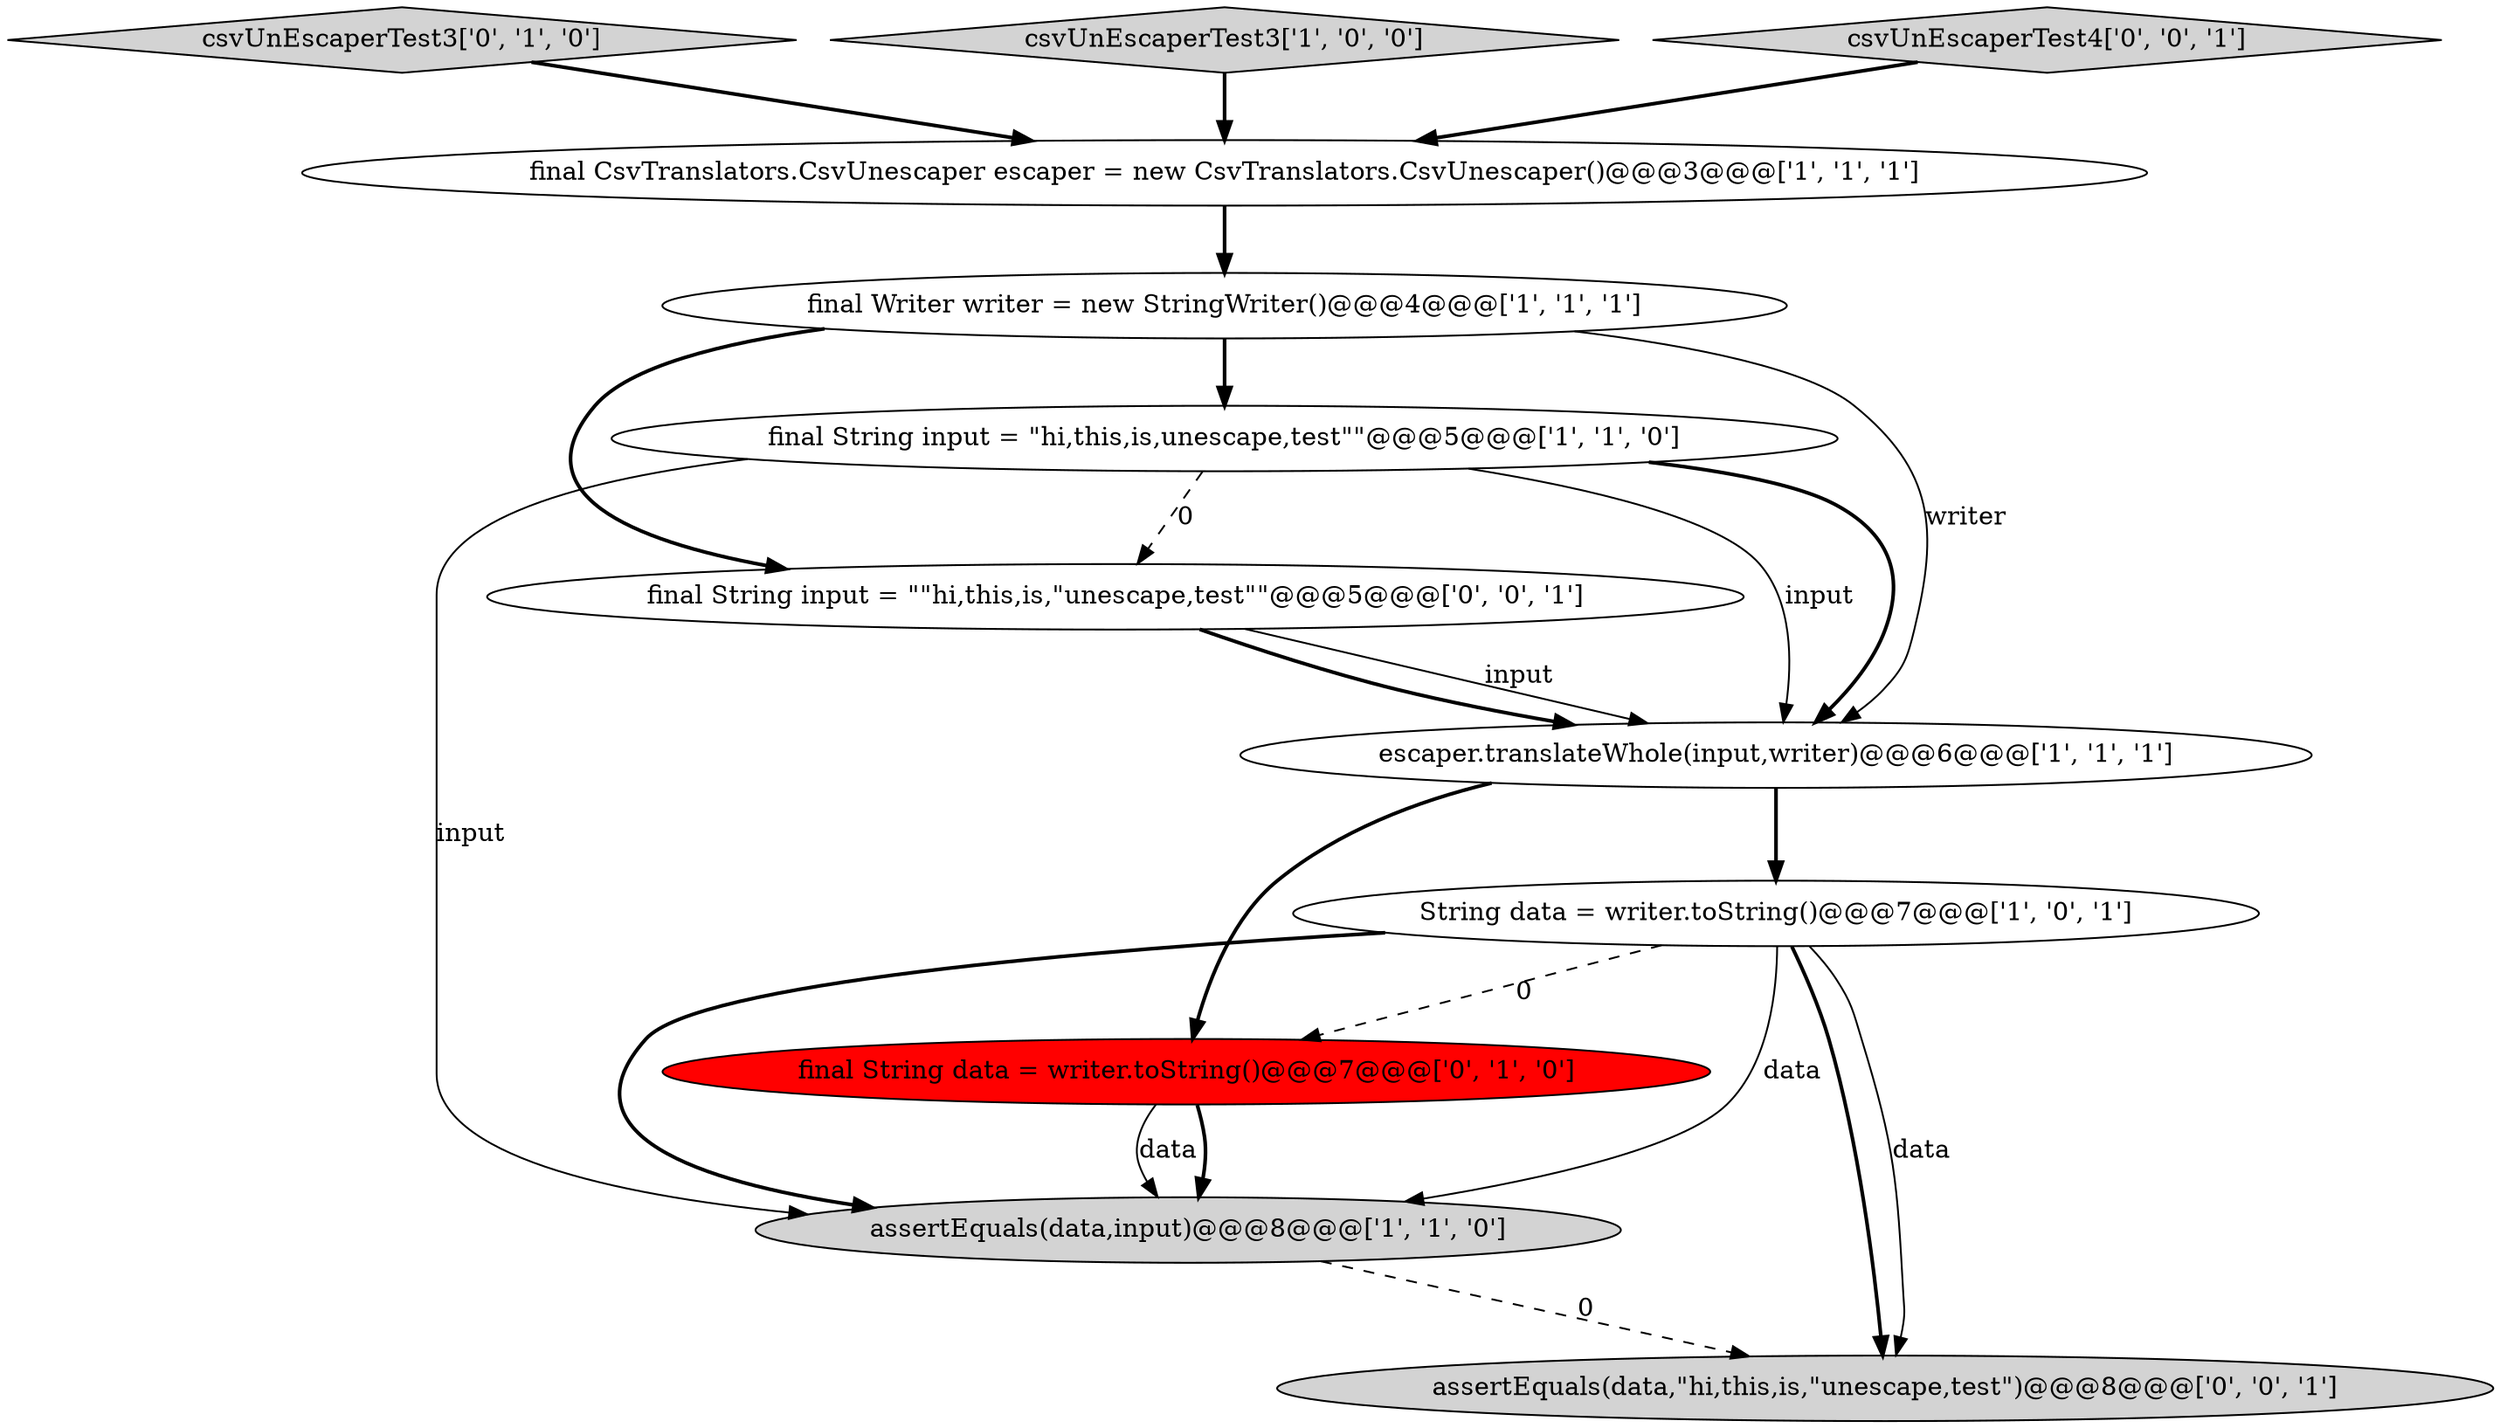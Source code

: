digraph {
8 [style = filled, label = "final String data = writer.toString()@@@7@@@['0', '1', '0']", fillcolor = red, shape = ellipse image = "AAA1AAABBB2BBB"];
6 [style = filled, label = "final String input = \"hi,this,is,unescape,test\"\"@@@5@@@['1', '1', '0']", fillcolor = white, shape = ellipse image = "AAA0AAABBB1BBB"];
5 [style = filled, label = "escaper.translateWhole(input,writer)@@@6@@@['1', '1', '1']", fillcolor = white, shape = ellipse image = "AAA0AAABBB1BBB"];
7 [style = filled, label = "csvUnEscaperTest3['0', '1', '0']", fillcolor = lightgray, shape = diamond image = "AAA0AAABBB2BBB"];
1 [style = filled, label = "csvUnEscaperTest3['1', '0', '0']", fillcolor = lightgray, shape = diamond image = "AAA0AAABBB1BBB"];
3 [style = filled, label = "String data = writer.toString()@@@7@@@['1', '0', '1']", fillcolor = white, shape = ellipse image = "AAA0AAABBB1BBB"];
4 [style = filled, label = "assertEquals(data,input)@@@8@@@['1', '1', '0']", fillcolor = lightgray, shape = ellipse image = "AAA0AAABBB1BBB"];
0 [style = filled, label = "final CsvTranslators.CsvUnescaper escaper = new CsvTranslators.CsvUnescaper()@@@3@@@['1', '1', '1']", fillcolor = white, shape = ellipse image = "AAA0AAABBB1BBB"];
11 [style = filled, label = "csvUnEscaperTest4['0', '0', '1']", fillcolor = lightgray, shape = diamond image = "AAA0AAABBB3BBB"];
10 [style = filled, label = "final String input = \"\"hi,this,is,\"unescape,test\"\"@@@5@@@['0', '0', '1']", fillcolor = white, shape = ellipse image = "AAA0AAABBB3BBB"];
9 [style = filled, label = "assertEquals(data,\"hi,this,is,\"unescape,test\")@@@8@@@['0', '0', '1']", fillcolor = lightgray, shape = ellipse image = "AAA0AAABBB3BBB"];
2 [style = filled, label = "final Writer writer = new StringWriter()@@@4@@@['1', '1', '1']", fillcolor = white, shape = ellipse image = "AAA0AAABBB1BBB"];
5->3 [style = bold, label=""];
5->8 [style = bold, label=""];
2->5 [style = solid, label="writer"];
10->5 [style = solid, label="input"];
2->6 [style = bold, label=""];
0->2 [style = bold, label=""];
3->4 [style = solid, label="data"];
7->0 [style = bold, label=""];
1->0 [style = bold, label=""];
2->10 [style = bold, label=""];
3->4 [style = bold, label=""];
6->10 [style = dashed, label="0"];
3->9 [style = bold, label=""];
4->9 [style = dashed, label="0"];
6->5 [style = bold, label=""];
11->0 [style = bold, label=""];
6->4 [style = solid, label="input"];
10->5 [style = bold, label=""];
6->5 [style = solid, label="input"];
3->8 [style = dashed, label="0"];
8->4 [style = bold, label=""];
8->4 [style = solid, label="data"];
3->9 [style = solid, label="data"];
}
